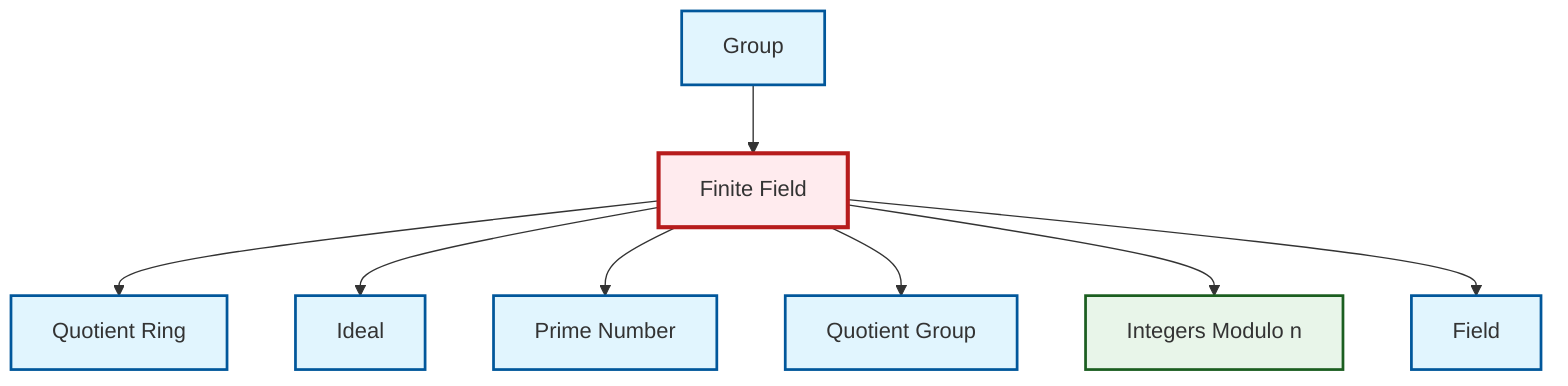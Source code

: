graph TD
    classDef definition fill:#e1f5fe,stroke:#01579b,stroke-width:2px
    classDef theorem fill:#f3e5f5,stroke:#4a148c,stroke-width:2px
    classDef axiom fill:#fff3e0,stroke:#e65100,stroke-width:2px
    classDef example fill:#e8f5e9,stroke:#1b5e20,stroke-width:2px
    classDef current fill:#ffebee,stroke:#b71c1c,stroke-width:3px
    def-quotient-ring["Quotient Ring"]:::definition
    def-group["Group"]:::definition
    def-field["Field"]:::definition
    def-quotient-group["Quotient Group"]:::definition
    def-prime["Prime Number"]:::definition
    ex-quotient-integers-mod-n["Integers Modulo n"]:::example
    def-ideal["Ideal"]:::definition
    ex-finite-field["Finite Field"]:::example
    ex-finite-field --> def-quotient-ring
    ex-finite-field --> def-ideal
    ex-finite-field --> def-prime
    ex-finite-field --> def-quotient-group
    ex-finite-field --> ex-quotient-integers-mod-n
    def-group --> ex-finite-field
    ex-finite-field --> def-field
    class ex-finite-field current